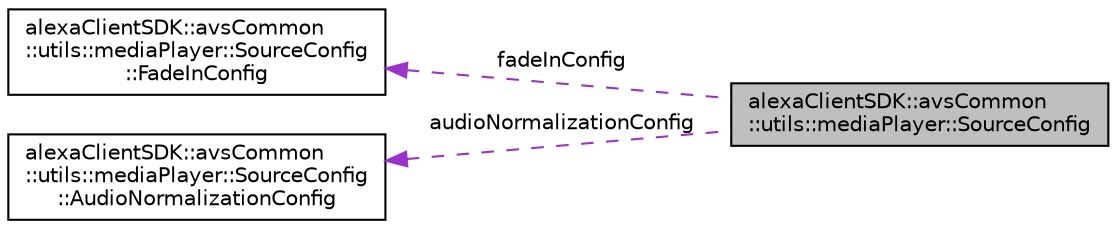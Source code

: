 digraph "alexaClientSDK::avsCommon::utils::mediaPlayer::SourceConfig"
{
  edge [fontname="Helvetica",fontsize="10",labelfontname="Helvetica",labelfontsize="10"];
  node [fontname="Helvetica",fontsize="10",shape=record];
  rankdir="LR";
  Node1 [label="alexaClientSDK::avsCommon\l::utils::mediaPlayer::SourceConfig",height=0.2,width=0.4,color="black", fillcolor="grey75", style="filled", fontcolor="black"];
  Node2 -> Node1 [dir="back",color="darkorchid3",fontsize="10",style="dashed",label=" fadeInConfig" ,fontname="Helvetica"];
  Node2 [label="alexaClientSDK::avsCommon\l::utils::mediaPlayer::SourceConfig\l::FadeInConfig",height=0.2,width=0.4,color="black", fillcolor="white", style="filled",URL="$structalexa_client_s_d_k_1_1avs_common_1_1utils_1_1media_player_1_1_source_config_1_1_fade_in_config.html"];
  Node3 -> Node1 [dir="back",color="darkorchid3",fontsize="10",style="dashed",label=" audioNormalizationConfig" ,fontname="Helvetica"];
  Node3 [label="alexaClientSDK::avsCommon\l::utils::mediaPlayer::SourceConfig\l::AudioNormalizationConfig",height=0.2,width=0.4,color="black", fillcolor="white", style="filled",URL="$structalexa_client_s_d_k_1_1avs_common_1_1utils_1_1media_player_1_1_source_config_1_1_audio_normalization_config.html"];
}
